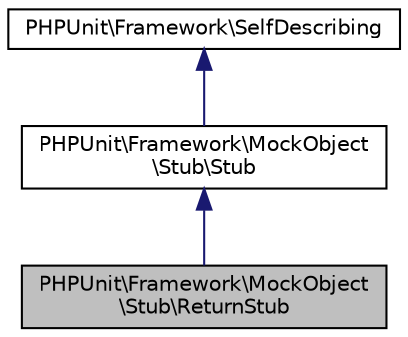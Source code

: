 digraph "PHPUnit\Framework\MockObject\Stub\ReturnStub"
{
  edge [fontname="Helvetica",fontsize="10",labelfontname="Helvetica",labelfontsize="10"];
  node [fontname="Helvetica",fontsize="10",shape=record];
  Node3 [label="PHPUnit\\Framework\\MockObject\l\\Stub\\ReturnStub",height=0.2,width=0.4,color="black", fillcolor="grey75", style="filled", fontcolor="black"];
  Node4 -> Node3 [dir="back",color="midnightblue",fontsize="10",style="solid",fontname="Helvetica"];
  Node4 [label="PHPUnit\\Framework\\MockObject\l\\Stub\\Stub",height=0.2,width=0.4,color="black", fillcolor="white", style="filled",URL="$interfacePHPUnit_1_1Framework_1_1MockObject_1_1Stub_1_1Stub.html"];
  Node5 -> Node4 [dir="back",color="midnightblue",fontsize="10",style="solid",fontname="Helvetica"];
  Node5 [label="PHPUnit\\Framework\\SelfDescribing",height=0.2,width=0.4,color="black", fillcolor="white", style="filled",URL="$interfacePHPUnit_1_1Framework_1_1SelfDescribing.html"];
}
